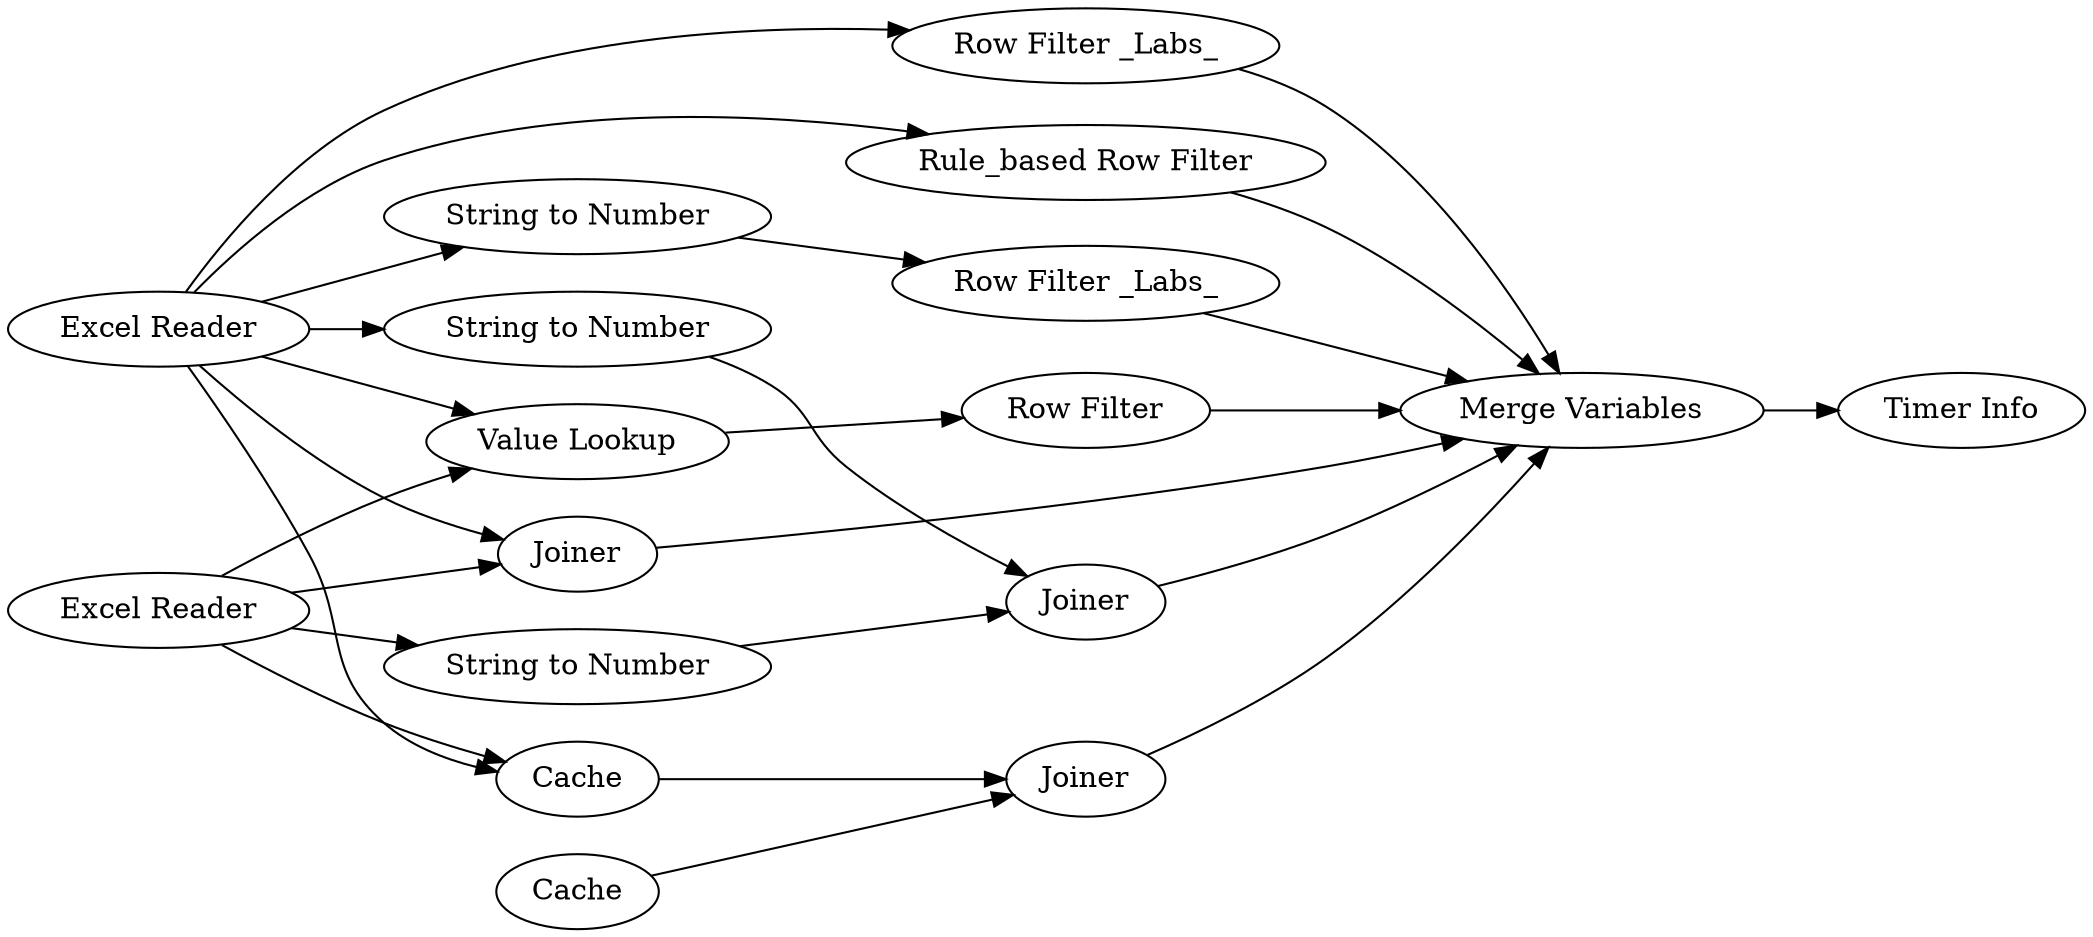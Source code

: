 digraph {
	"7485238704529650687_6" [label="Rule_based Row Filter"]
	"-4854493199369354797_12" [label=Cache]
	"-4854493199369354797_11" [label=Cache]
	"532415539349725242_10" [label="Row Filter"]
	"7485238704529650687_18" [label=Joiner]
	"7485238704529650687_20" [label="Row Filter _Labs_"]
	"7485238704529650687_7" [label="Merge Variables"]
	"7485238704529650687_16" [label="String to Number"]
	"7485238704529650687_2" [label="Excel Reader"]
	"7485238704529650687_17" [label="String to Number"]
	"7485238704529650687_3" [label=Joiner]
	"7485238704529650687_5" [label="Timer Info"]
	"-4854493199369354797_13" [label=Joiner]
	"7485238704529650687_19" [label="String to Number"]
	"7485238704529650687_1" [label="Excel Reader"]
	"532415539349725242_9" [label="Value Lookup"]
	"7485238704529650687_4" [label="Row Filter _Labs_"]
	"7485238704529650687_1" -> "7485238704529650687_19"
	"7485238704529650687_2" -> "7485238704529650687_3"
	"-4854493199369354797_13" -> "7485238704529650687_7"
	"7485238704529650687_20" -> "7485238704529650687_7"
	"7485238704529650687_2" -> "532415539349725242_9"
	"7485238704529650687_3" -> "7485238704529650687_7"
	"7485238704529650687_2" -> "7485238704529650687_17"
	"7485238704529650687_1" -> "7485238704529650687_3"
	"-4854493199369354797_12" -> "-4854493199369354797_13"
	"7485238704529650687_16" -> "7485238704529650687_18"
	"7485238704529650687_2" -> "-4854493199369354797_11"
	"7485238704529650687_19" -> "7485238704529650687_20"
	"7485238704529650687_4" -> "7485238704529650687_7"
	"7485238704529650687_1" -> "532415539349725242_9"
	"-4854493199369354797_11" -> "-4854493199369354797_13"
	"532415539349725242_9" -> "532415539349725242_10"
	"7485238704529650687_7" -> "7485238704529650687_5"
	"7485238704529650687_1" -> "-4854493199369354797_11"
	"7485238704529650687_17" -> "7485238704529650687_18"
	"532415539349725242_10" -> "7485238704529650687_7"
	"7485238704529650687_1" -> "7485238704529650687_4"
	"7485238704529650687_1" -> "7485238704529650687_6"
	"7485238704529650687_18" -> "7485238704529650687_7"
	"7485238704529650687_6" -> "7485238704529650687_7"
	"7485238704529650687_1" -> "7485238704529650687_16"
	rankdir=LR
}

